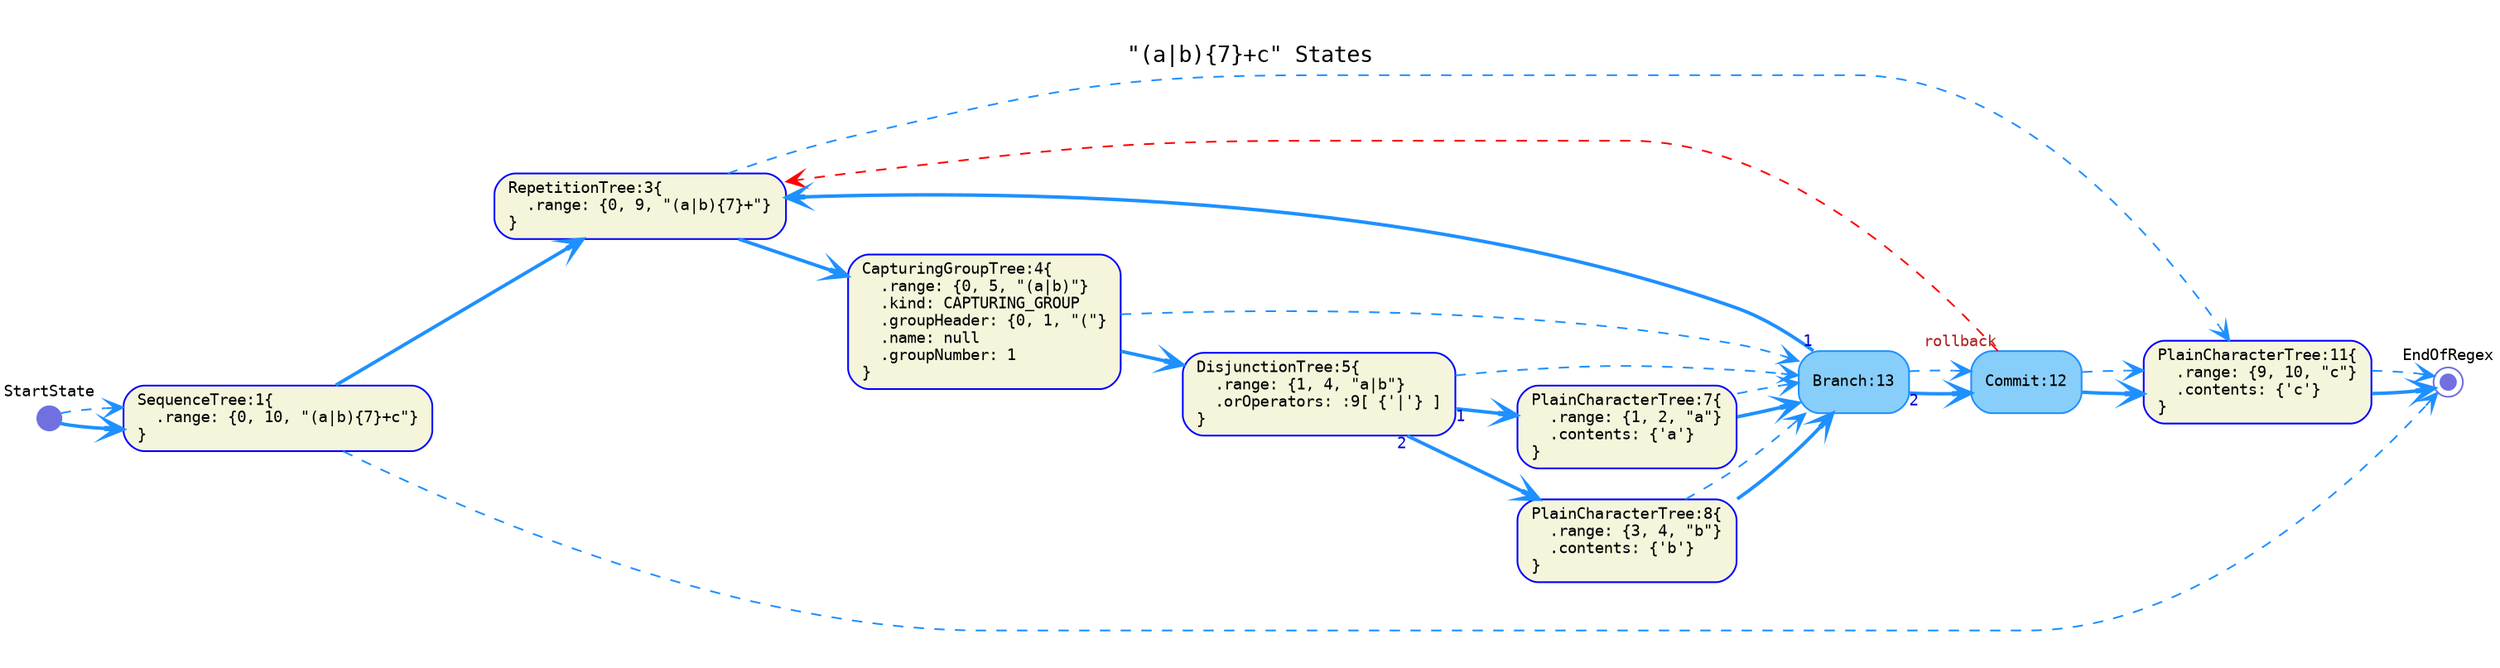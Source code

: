 digraph G {
  rankdir=LR;
  graph [fontname="Monospace", fontsize="13", pad="0.3"]
  labelloc="t";
  label="\"(a|b)\{7\}+c\" States";

  // tree-and-state nodes
  node [fontname="Monospace", fontsize= "9", shape="box", style="rounded,filled", color="Blue", fillcolor="Beige", fixedsize="false", width="0.75"]
  1[ label="SequenceTree:1\{\l  .range: \{0, 10, \"(a|b)\{7\}+c\"\}\l\}\l" ]
  3[ label="RepetitionTree:3\{\l  .range: \{0, 9, \"(a|b)\{7\}+\"\}\l\}\l" ]
  4[ label="CapturingGroupTree:4\{\l  .range: \{0, 5, \"(a|b)\"\}\l  .kind: CAPTURING_GROUP\l  .groupHeader: \{0, 1, \"(\"\}\l  .name: null\l  .groupNumber: 1\l\}\l" ]
  5[ label="DisjunctionTree:5\{\l  .range: \{1, 4, \"a|b\"\}\l  .orOperators: :9[ \{'|'\} ]\l\}\l" ]
  7[ label="PlainCharacterTree:7\{\l  .range: \{1, 2, \"a\"\}\l  .contents: \{'a'\}\l\}\l" ]
  8[ label="PlainCharacterTree:8\{\l  .range: \{3, 4, \"b\"\}\l  .contents: \{'b'\}\l\}\l" ]
  11[ label="PlainCharacterTree:11\{\l  .range: \{9, 10, \"c\"\}\l  .contents: \{'c'\}\l\}\l" ]

  // state nodes
  node [fontname="Monospace", fontsize= "9", shape="box", style="rounded,filled", color="DodgerBlue", fillcolor="LightSkyBlue", fixedsize="false", width="0.75"]
  12[ label="Commit:12\l" ]
  13[ label="Branch:13\l" ]

  // end nodes
  node [fontname="Monospace", fontsize= "9", shape="doublecircle", style="rounded,filled", color="#7070E0", fillcolor="#7070E0", fixedsize="true", width="0.12"]
  EndOfRegex[ label="EndOfRegex\l\l\l\l" ]

  // start nodes
  node [fontname="Monospace", fontsize= "9", shape="circle", style="rounded,filled", color="#7070E0", fillcolor="#7070E0", fixedsize="true", width="0.20"]
  StartState[ label="StartState\l\l\l\l" ]

  // back-reference edges
  edge [fontname="Monospace", fontsize="9", style="dashed", color="Red", fontcolor="Firebrick", arrowhead="vee", arrowtail="none", dir="both"]
  12 -> 3 [ label="",  taillabel="rollback" ]

  // successor edges
  edge [fontname="Monospace", fontsize="9", style="bold", color="DodgerBlue", fontcolor="MediumBlue", arrowhead="vee", arrowtail="none", dir="both"]
  11 -> EndOfRegex [ label="",  taillabel="" ]
  1 -> 3 [ label="",  taillabel="" ]
  12 -> 11 [ label="",  taillabel="" ]
  13 -> 3 [ label="",  taillabel="1" ]
  13 -> 12 [ label="",  taillabel="2" ]
  3 -> 4 [ label="",  taillabel="" ]
  4 -> 5 [ label="",  taillabel="" ]
  5 -> 7 [ label="",  taillabel="1" ]
  5 -> 8 [ label="",  taillabel="2" ]
  7 -> 13 [ label="",  taillabel="" ]
  8 -> 13 [ label="",  taillabel="" ]
  StartState -> 1 [ label="",  taillabel="" ]

  // continuation edges
  edge [fontname="Monospace", fontsize="9", style="dashed", color="DodgerBlue", fontcolor="MediumBlue", arrowhead="vee", arrowtail="none", dir="both"]
  11 -> EndOfRegex [ label="",  taillabel="" ]
  1 -> EndOfRegex [ label="",  taillabel="" ]
  12 -> 11 [ label="",  taillabel="" ]
  13 -> 12 [ label="",  taillabel="" ]
  3 -> 11 [ label="",  taillabel="" ]
  4 -> 13 [ label="",  taillabel="" ]
  5 -> 13 [ label="",  taillabel="" ]
  7 -> 13 [ label="",  taillabel="" ]
  8 -> 13 [ label="",  taillabel="" ]
  StartState -> 1 [ label="",  taillabel="" ]
}
